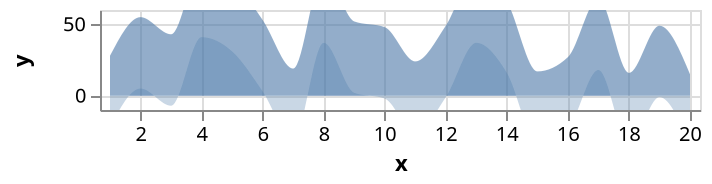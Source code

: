 {
  "$schema": "https://vega.github.io/schema/vega/v4.json",
  "description": "Horizon Graph with 2 layers. (See https://idl.cs.washington.edu/papers/horizon/ for more details on Horizon Graphs.)",
  "autosize": "pad",
  "padding": 5,
  "width": 300,
  "height": 50,
  "style": "cell",
  "data": [
    {
      "name": "source_0",
      "values": [
        {"x": 1, "y": 28},
        {"x": 2, "y": 55},
        {"x": 3, "y": 43},
        {"x": 4, "y": 91},
        {"x": 5, "y": 81},
        {"x": 6, "y": 53},
        {"x": 7, "y": 19},
        {"x": 8, "y": 87},
        {"x": 9, "y": 52},
        {"x": 10, "y": 48},
        {"x": 11, "y": 24},
        {"x": 12, "y": 49},
        {"x": 13, "y": 87},
        {"x": 14, "y": 66},
        {"x": 15, "y": 17},
        {"x": 16, "y": 27},
        {"x": 17, "y": 68},
        {"x": 18, "y": 16},
        {"x": 19, "y": 49},
        {"x": 20, "y": 15}
      ]
    },
    {
      "name": "data_1",
      "source": "source_0",
      "transform": [{"type": "formula", "expr": "datum.y - 50", "as": "ny"}]
    }
  ],
  "marks": [
    {
      "name": "layer_0_marks",
      "type": "area",
      "clip": true,
      "style": ["area"],
      "sort": {"field": "datum[\"x\"]", "order": "descending"},
      "from": {"data": "source_0"},
      "encode": {
        "update": {
          "orient": {"value": "vertical"},
          "fill": {"value": "#4c78a8"},
          "opacity": {"value": 0.6},
          "tooltip": {
            "signal": "{\"x\": format(datum[\"x\"], \"\"), \"y\": format(datum[\"y\"], \"\")}"
          },
          "x": {"scale": "x", "field": "x"},
          "y": {"scale": "y", "field": "y"},
          "y2": {"scale": "y", "value": 0},
          "defined": {
            "signal": "datum[\"x\"] !== null && !isNaN(datum[\"x\"]) && datum[\"y\"] !== null && !isNaN(datum[\"y\"])"
          }
        }
      }
    },
    {
      "name": "layer_1_marks",
      "type": "area",
      "clip": true,
      "style": ["area"],
      "sort": {"field": "datum[\"x\"]", "order": "descending"},
      "from": {"data": "data_1"},
      "encode": {
        "update": {
          "orient": {"value": "vertical"},
          "fill": {"value": "#4c78a8"},
          "opacity": {"value": 0.3},
          "tooltip": {
            "signal": "{\"x\": format(datum[\"x\"], \"\"), \"y\": format(datum[\"ny\"], \"\")}"
          },
          "x": {"scale": "x", "field": "x"},
          "y": {"scale": "y", "field": "ny"},
          "y2": {"scale": "y", "value": 0},
          "defined": {
            "signal": "datum[\"x\"] !== null && !isNaN(datum[\"x\"]) && datum[\"ny\"] !== null && !isNaN(datum[\"ny\"])"
          }
        }
      }
    }
  ],
  "scales": [
    {
      "name": "x",
      "type": "linear",
      "domain": {
        "fields": [
          {"data": "source_0", "field": "x"},
          {"data": "data_1", "field": "x"}
        ]
      },
      "range": [0, {"signal": "width"}],
      "nice": false,
      "zero": false,
      "padding": 5
    },
    {
      "name": "y",
      "type": "linear",
      "domain": [0, 50],
      "range": [{"signal": "height"}, 0],
      "nice": true,
      "zero": false,
      "padding": 5
    }
  ],
  "axes": [
    {
      "scale": "x",
      "orient": "bottom",
      "grid": false,
      "title": "x",
      "labelFlush": true,
      "labelOverlap": true,
      "tickCount": {"signal": "ceil(width/40)"},
      "zindex": 1
    },
    {
      "scale": "x",
      "orient": "bottom",
      "gridScale": "y",
      "grid": true,
      "tickCount": {"signal": "ceil(width/40)"},
      "domain": false,
      "labels": false,
      "maxExtent": 0,
      "minExtent": 0,
      "ticks": false,
      "zindex": 0
    },
    {
      "scale": "y",
      "orient": "left",
      "grid": false,
      "title": "y",
      "labelOverlap": true,
      "tickCount": {"signal": "ceil(height/40)"},
      "zindex": 1
    },
    {
      "scale": "y",
      "orient": "left",
      "gridScale": "x",
      "grid": true,
      "tickCount": {"signal": "ceil(height/40)"},
      "domain": false,
      "labels": false,
      "maxExtent": 0,
      "minExtent": 0,
      "ticks": false,
      "zindex": 0
    }
  ],
  "config": {
    "axisY": {"minExtent": 30},
    "style": {"area": {"interpolate": "monotone"}}
  }
}
